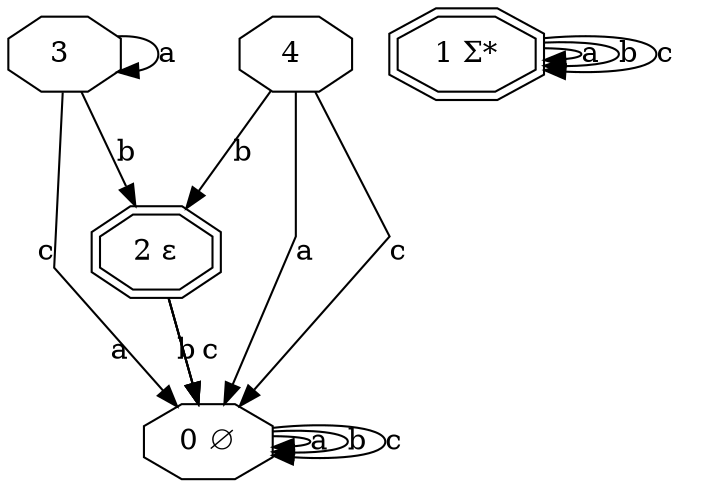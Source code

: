 digraph g
{
graph [ splines = false ] 
0 [shape=octagon label="0 &#8709;"]
0 -> 0 [label=a] 
0 -> 0 [label=b] 
0 -> 0 [label=c] 
1 [shape=doubleoctagon label="1 &#931;*"]
1 -> 1 [label=a] 
1 -> 1 [label=b] 
1 -> 1 [label=c] 
2 [shape=doubleoctagon label="2 &#949;"]
2 -> 0 [label=a] 
2 -> 0 [label=b] 
2 -> 0 [label=c] 
3 [shape=octagon label="3 "]
3 -> 3 [label=a] 
3 -> 2 [label=b] 
3 -> 0 [label=c] 
4 [shape=octagon label="4 "]
4 -> 0 [label=a] 
4 -> 2 [label=b] 
4 -> 0 [label=c] 
}
